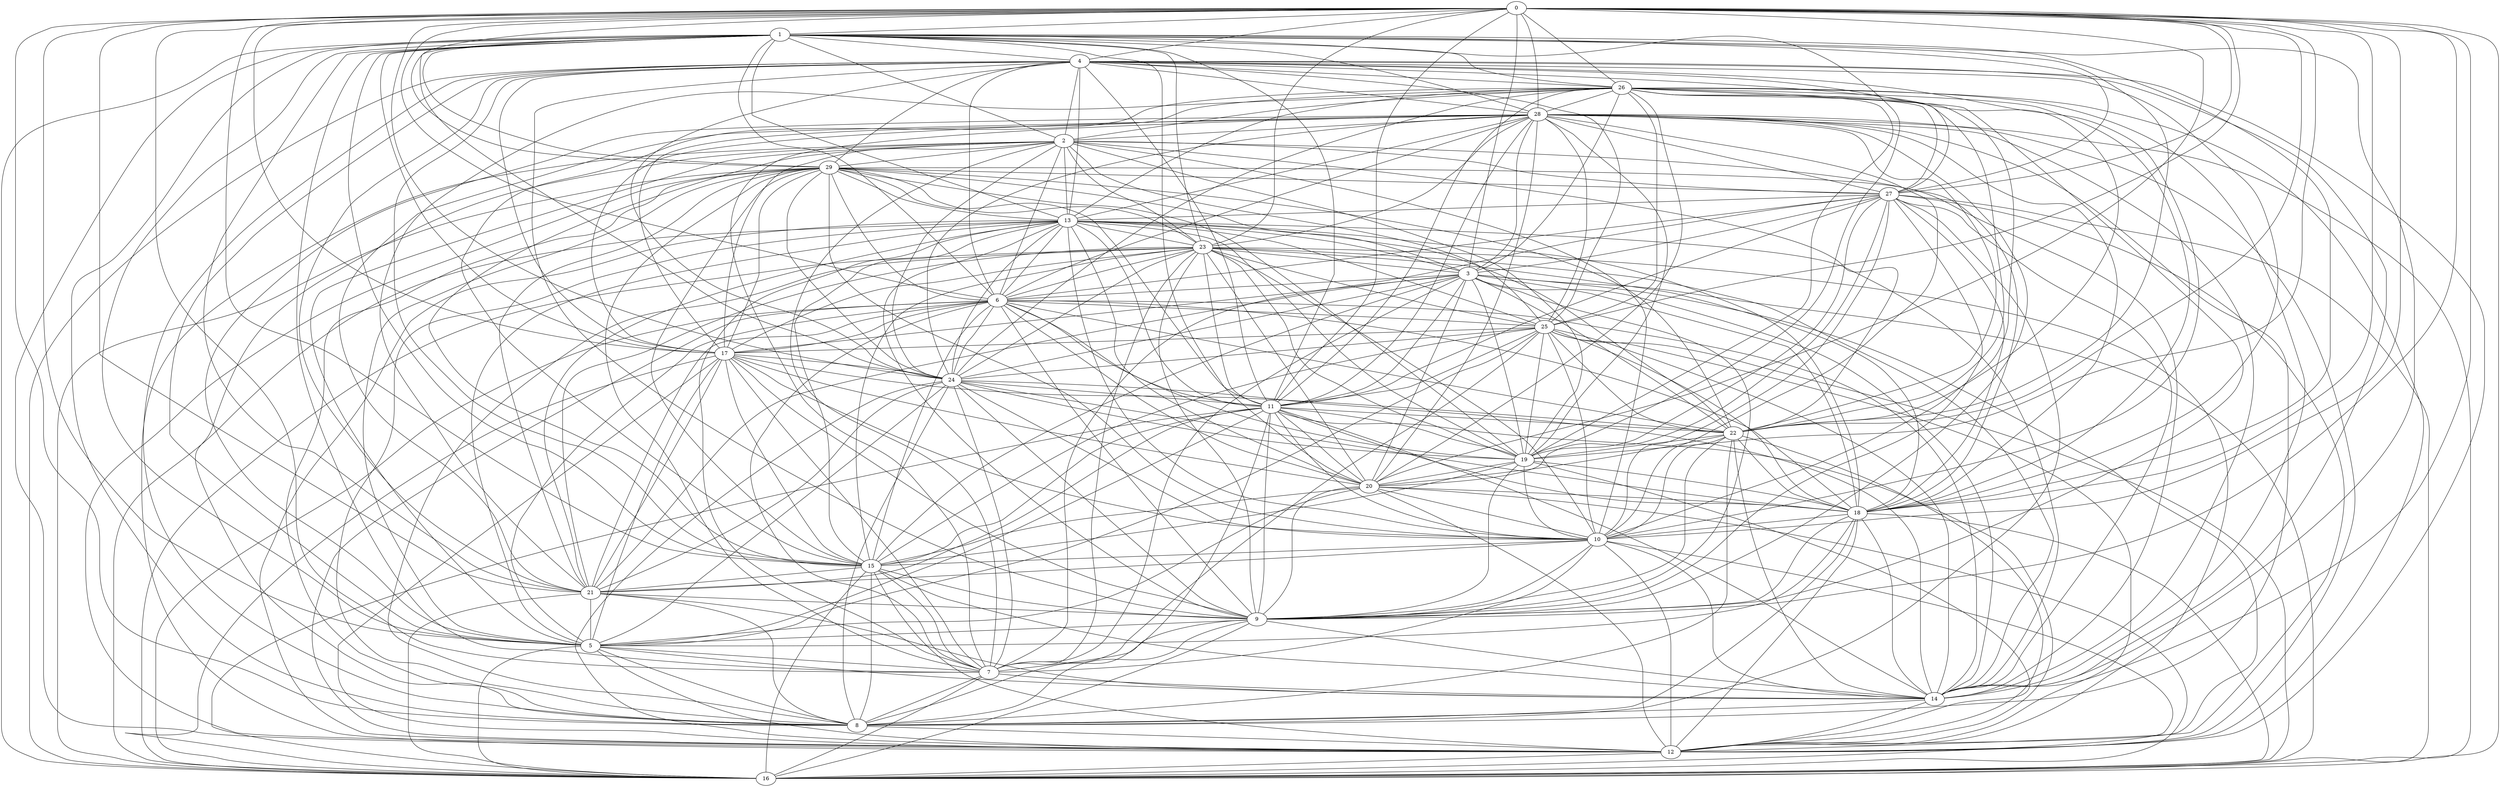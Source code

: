 strict graph G {
0;
1;
2;
3;
4;
5;
6;
7;
8;
9;
10;
11;
12;
13;
14;
15;
16;
17;
18;
19;
20;
21;
22;
23;
24;
25;
26;
27;
28;
29;
9 -- 22;
5 -- 13;
1 -- 18;
11 -- 8;
9 -- 17;
12 -- 29;
10 -- 12;
10 -- 19;
0 -- 18;
1 -- 15;
11 -- 5;
10 -- 11;
8 -- 12;
17 -- 26;
6 -- 29;
7 -- 10;
16 -- 29;
8 -- 24;
0 -- 27;
20 -- 26;
21 -- 26;
12 -- 14;
15 -- 0;
20 -- 12;
0 -- 22;
0 -- 11;
4 -- 5;
6 -- 7;
9 -- 5;
28 -- 2;
21 -- 10;
5 -- 16;
26 -- 28;
20 -- 3;
1 -- 7;
19 -- 28;
27 -- 13;
1 -- 8;
20 -- 17;
23 -- 3;
5 -- 6;
3 -- 27;
5 -- 28;
20 -- 18;
18 -- 9;
6 -- 27;
7 -- 15;
1 -- 4;
9 -- 28;
6 -- 15;
16 -- 28;
23 -- 18;
5 -- 8;
25 -- 26;
4 -- 9;
13 -- 10;
20 -- 27;
22 -- 26;
9 -- 20;
16 -- 25;
6 -- 24;
15 -- 17;
0 -- 3;
22 -- 2;
13 -- 1;
22 -- 18;
15 -- 19;
19 -- 20;
12 -- 26;
25 -- 12;
8 -- 4;
8 -- 18;
10 -- 2;
13 -- 28;
7 -- 29;
10 -- 14;
24 -- 11;
28 -- 24;
21 -- 24;
22 -- 19;
2 -- 29;
22 -- 29;
0 -- 6;
14 -- 29;
26 -- 1;
29 -- 10;
2 -- 13;
21 -- 3;
14 -- 13;
4 -- 13;
11 -- 15;
7 -- 27;
11 -- 1;
12 -- 16;
28 -- 20;
4 -- 24;
17 -- 24;
20 -- 13;
26 -- 24;
22 -- 25;
28 -- 12;
22 -- 8;
23 -- 29;
12 -- 11;
2 -- 1;
0 -- 26;
14 -- 25;
16 -- 18;
24 -- 5;
18 -- 2;
7 -- 23;
18 -- 24;
27 -- 4;
2 -- 19;
21 -- 9;
29 -- 17;
11 -- 4;
14 -- 24;
7 -- 17;
25 -- 28;
14 -- 23;
15 -- 20;
24 -- 0;
18 -- 26;
14 -- 4;
2 -- 23;
5 -- 14;
6 -- 17;
11 -- 26;
25 -- 4;
4 -- 17;
8 -- 23;
1 -- 29;
9 -- 24;
14 -- 18;
16 -- 20;
21 -- 11;
11 -- 28;
12 -- 27;
20 -- 23;
18 -- 28;
13 -- 18;
17 -- 21;
19 -- 26;
17 -- 16;
13 -- 23;
9 -- 13;
4 -- 12;
5 -- 17;
12 -- 18;
29 -- 4;
9 -- 3;
26 -- 3;
14 -- 0;
27 -- 28;
11 -- 27;
24 -- 29;
4 -- 22;
16 -- 1;
0 -- 10;
1 -- 5;
19 -- 6;
22 -- 28;
1 -- 28;
18 -- 19;
4 -- 16;
18 -- 25;
14 -- 27;
0 -- 5;
19 -- 9;
29 -- 15;
2 -- 24;
23 -- 6;
23 -- 12;
2 -- 17;
7 -- 14;
21 -- 6;
25 -- 7;
13 -- 15;
14 -- 3;
16 -- 21;
7 -- 9;
11 -- 22;
15 -- 4;
0 -- 25;
23 -- 25;
19 -- 29;
6 -- 9;
4 -- 26;
17 -- 3;
12 -- 17;
18 -- 4;
0 -- 8;
4 -- 21;
5 -- 29;
8 -- 13;
24 -- 1;
6 -- 14;
6 -- 11;
9 -- 26;
16 -- 3;
25 -- 2;
10 -- 15;
27 -- 9;
6 -- 25;
15 -- 8;
23 -- 24;
29 -- 3;
3 -- 19;
5 -- 2;
19 -- 12;
10 -- 20;
17 -- 0;
0 -- 1;
13 -- 11;
11 -- 16;
13 -- 29;
7 -- 8;
28 -- 10;
0 -- 20;
28 -- 7;
23 -- 9;
18 -- 10;
7 -- 16;
14 -- 8;
12 -- 24;
20 -- 5;
9 -- 16;
25 -- 13;
6 -- 20;
25 -- 15;
14 -- 21;
23 -- 17;
0 -- 23;
0 -- 9;
2 -- 15;
21 -- 5;
7 -- 24;
16 -- 27;
11 -- 18;
1 -- 27;
12 -- 1;
22 -- 14;
15 -- 16;
3 -- 28;
12 -- 13;
10 -- 9;
10 -- 25;
15 -- 14;
28 -- 4;
10 -- 22;
3 -- 22;
3 -- 24;
29 -- 27;
18 -- 6;
4 -- 10;
11 -- 14;
1 -- 20;
8 -- 21;
2 -- 4;
1 -- 6;
29 -- 0;
17 -- 28;
3 -- 15;
13 -- 16;
3 -- 6;
22 -- 1;
10 -- 26;
21 -- 29;
6 -- 16;
13 -- 6;
19 -- 13;
15 -- 23;
19 -- 11;
23 -- 16;
23 -- 28;
5 -- 7;
5 -- 25;
19 -- 27;
13 -- 21;
11 -- 29;
16 -- 10;
13 -- 3;
23 -- 11;
20 -- 22;
6 -- 2;
9 -- 8;
27 -- 8;
1 -- 23;
0 -- 21;
2 -- 27;
12 -- 3;
2 -- 8;
0 -- 16;
6 -- 12;
10 -- 24;
19 -- 25;
2 -- 7;
27 -- 10;
20 -- 11;
21 -- 28;
18 -- 3;
24 -- 13;
17 -- 22;
3 -- 11;
24 -- 25;
4 -- 6;
18 -- 5;
23 -- 10;
28 -- 8;
11 -- 25;
12 -- 15;
0 -- 28;
7 -- 3;
15 -- 21;
18 -- 27;
0 -- 19;
26 -- 15;
28 -- 6;
4 -- 0;
5 -- 12;
9 -- 11;
21 -- 1;
26 -- 14;
14 -- 28;
9 -- 15;
25 -- 17;
19 -- 1;
14 -- 9;
2 -- 12;
13 -- 26;
19 -- 23;
29 -- 8;
22 -- 13;
12 -- 22;
14 -- 1;
27 -- 26;
2 -- 26;
22 -- 6;
10 -- 17;
23 -- 21;
19 -- 24;
0 -- 7;
1 -- 17;
13 -- 7;
}
